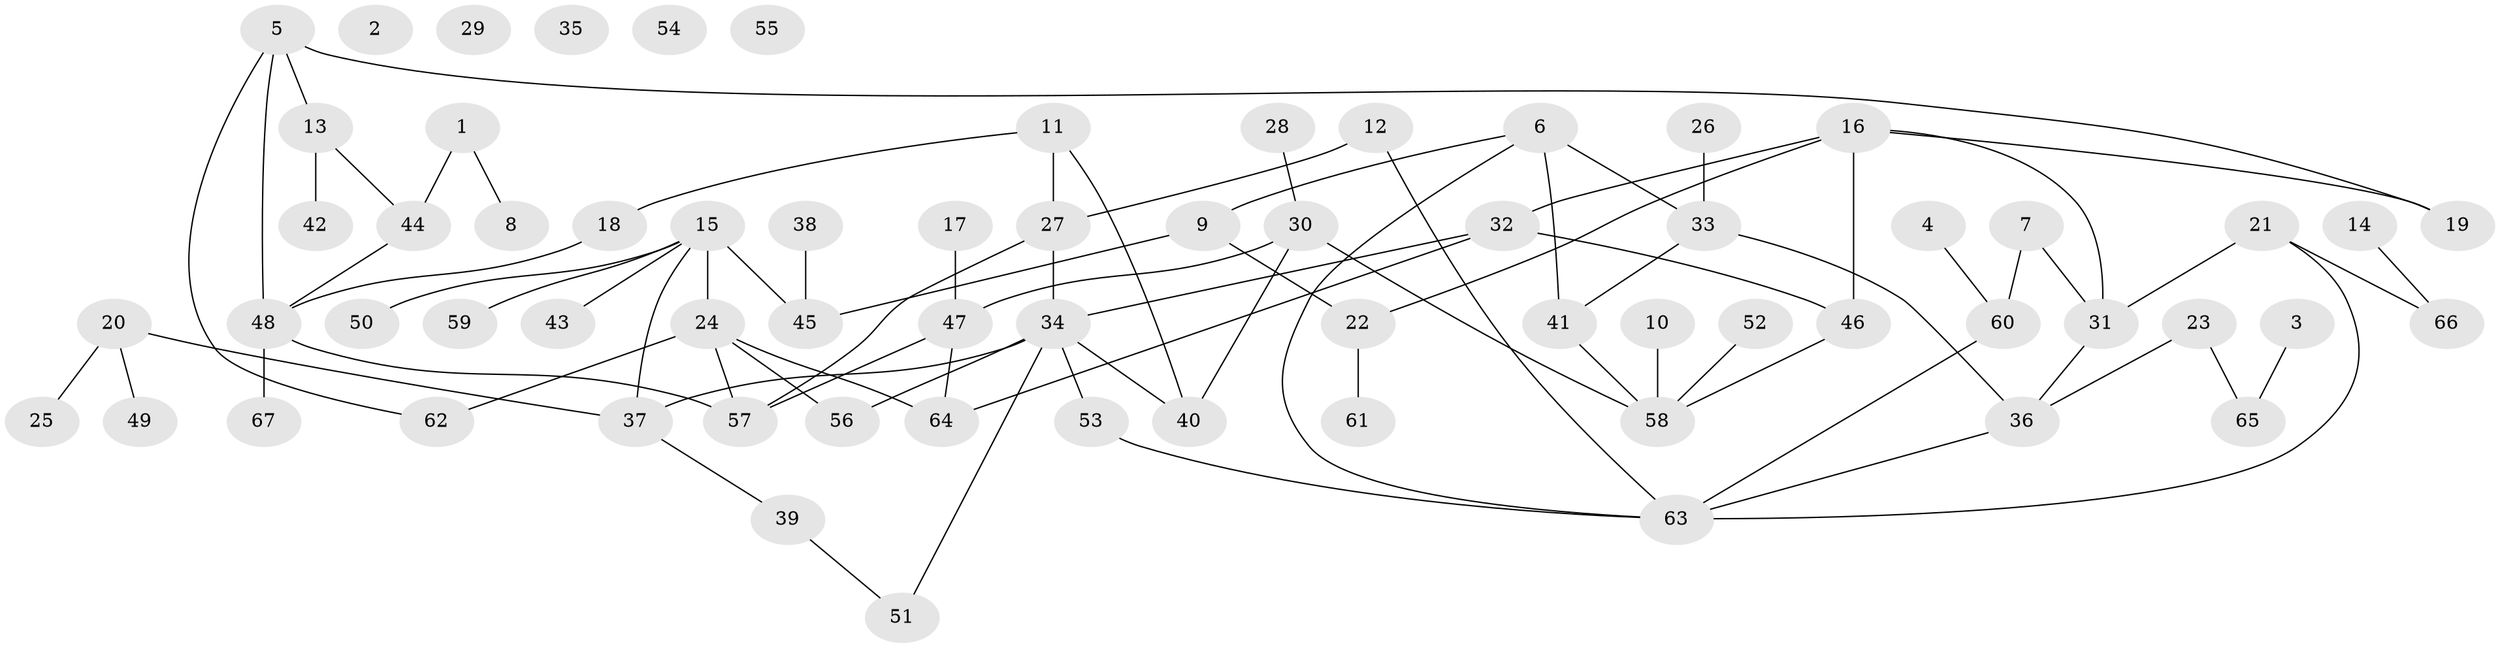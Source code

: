 // coarse degree distribution, {1: 0.3, 0: 0.125, 4: 0.15, 6: 0.075, 7: 0.05, 3: 0.15, 2: 0.125, 10: 0.025}
// Generated by graph-tools (version 1.1) at 2025/16/03/04/25 18:16:31]
// undirected, 67 vertices, 83 edges
graph export_dot {
graph [start="1"]
  node [color=gray90,style=filled];
  1;
  2;
  3;
  4;
  5;
  6;
  7;
  8;
  9;
  10;
  11;
  12;
  13;
  14;
  15;
  16;
  17;
  18;
  19;
  20;
  21;
  22;
  23;
  24;
  25;
  26;
  27;
  28;
  29;
  30;
  31;
  32;
  33;
  34;
  35;
  36;
  37;
  38;
  39;
  40;
  41;
  42;
  43;
  44;
  45;
  46;
  47;
  48;
  49;
  50;
  51;
  52;
  53;
  54;
  55;
  56;
  57;
  58;
  59;
  60;
  61;
  62;
  63;
  64;
  65;
  66;
  67;
  1 -- 8;
  1 -- 44;
  3 -- 65;
  4 -- 60;
  5 -- 13;
  5 -- 19;
  5 -- 48;
  5 -- 62;
  6 -- 9;
  6 -- 33;
  6 -- 41;
  6 -- 63;
  7 -- 31;
  7 -- 60;
  9 -- 22;
  9 -- 45;
  10 -- 58;
  11 -- 18;
  11 -- 27;
  11 -- 40;
  12 -- 27;
  12 -- 63;
  13 -- 42;
  13 -- 44;
  14 -- 66;
  15 -- 24;
  15 -- 37;
  15 -- 43;
  15 -- 45;
  15 -- 50;
  15 -- 59;
  16 -- 19;
  16 -- 22;
  16 -- 31;
  16 -- 32;
  16 -- 46;
  17 -- 47;
  18 -- 48;
  20 -- 25;
  20 -- 37;
  20 -- 49;
  21 -- 31;
  21 -- 63;
  21 -- 66;
  22 -- 61;
  23 -- 36;
  23 -- 65;
  24 -- 56;
  24 -- 57;
  24 -- 62;
  24 -- 64;
  26 -- 33;
  27 -- 34;
  27 -- 57;
  28 -- 30;
  30 -- 40;
  30 -- 47;
  30 -- 58;
  31 -- 36;
  32 -- 34;
  32 -- 46;
  32 -- 64;
  33 -- 36;
  33 -- 41;
  34 -- 37;
  34 -- 40;
  34 -- 51;
  34 -- 53;
  34 -- 56;
  36 -- 63;
  37 -- 39;
  38 -- 45;
  39 -- 51;
  41 -- 58;
  44 -- 48;
  46 -- 58;
  47 -- 57;
  47 -- 64;
  48 -- 57;
  48 -- 67;
  52 -- 58;
  53 -- 63;
  60 -- 63;
}
